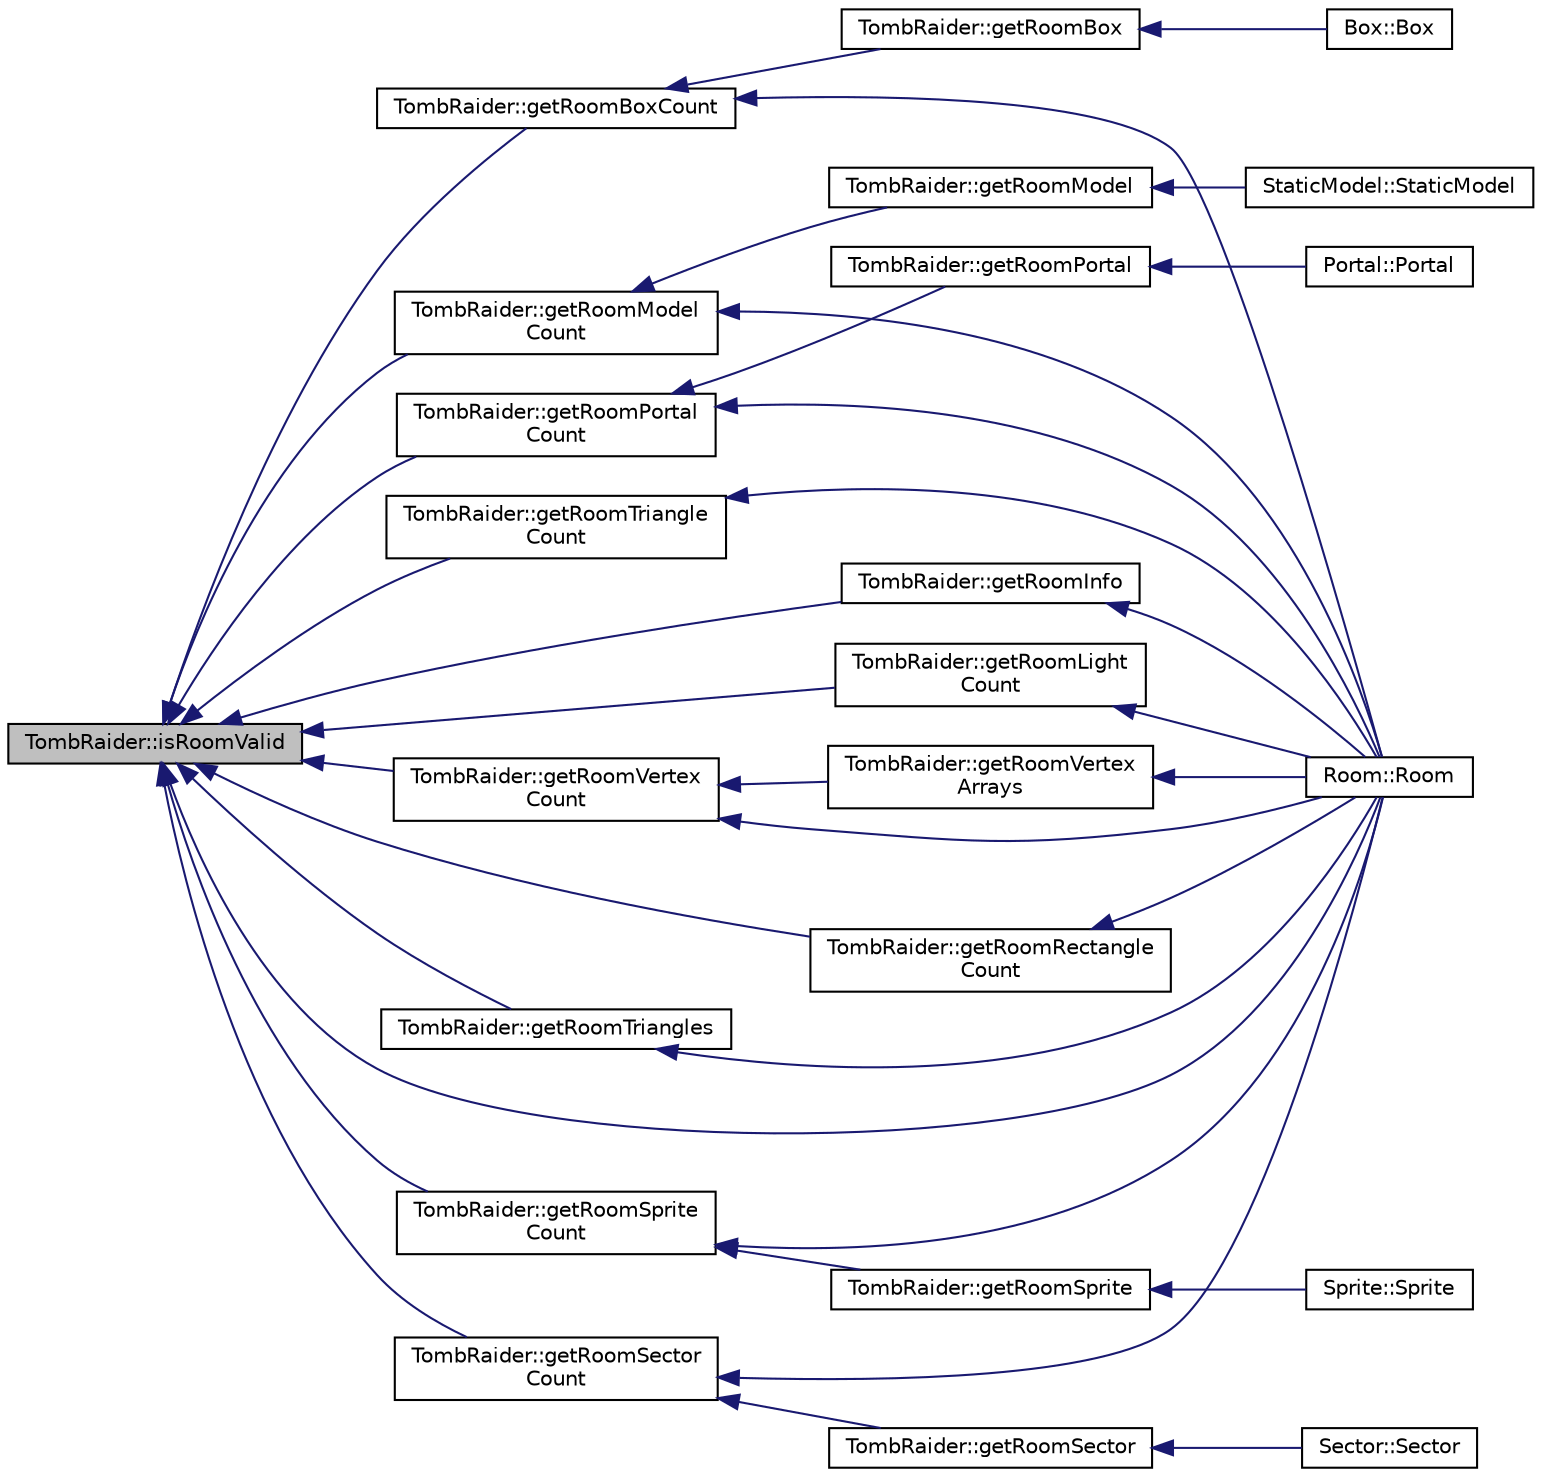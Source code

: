 digraph "TombRaider::isRoomValid"
{
 // INTERACTIVE_SVG=YES
  edge [fontname="Helvetica",fontsize="10",labelfontname="Helvetica",labelfontsize="10"];
  node [fontname="Helvetica",fontsize="10",shape=record];
  rankdir="LR";
  Node1 [label="TombRaider::isRoomValid",height=0.2,width=0.4,color="black", fillcolor="grey75", style="filled" fontcolor="black"];
  Node1 -> Node2 [dir="back",color="midnightblue",fontsize="10",style="solid",fontname="Helvetica"];
  Node2 [label="Room::Room",height=0.2,width=0.4,color="black", fillcolor="white", style="filled",URL="$class_room.html#a8a01c39d831d08c12bc38ecb3730b1c3"];
  Node1 -> Node3 [dir="back",color="midnightblue",fontsize="10",style="solid",fontname="Helvetica"];
  Node3 [label="TombRaider::getRoomBoxCount",height=0.2,width=0.4,color="black", fillcolor="white", style="filled",URL="$class_tomb_raider.html#ad05c86117419b0dc9fdae22094cea871",tooltip="Get number of collision boxes in room (unified) "];
  Node3 -> Node2 [dir="back",color="midnightblue",fontsize="10",style="solid",fontname="Helvetica"];
  Node3 -> Node4 [dir="back",color="midnightblue",fontsize="10",style="solid",fontname="Helvetica"];
  Node4 [label="TombRaider::getRoomBox",height=0.2,width=0.4,color="black", fillcolor="white", style="filled",URL="$class_tomb_raider.html#a3f8b6202cf76f33cd60d0f3ee918da2a",tooltip="Get a single collision box from room (unified) "];
  Node4 -> Node5 [dir="back",color="midnightblue",fontsize="10",style="solid",fontname="Helvetica"];
  Node5 [label="Box::Box",height=0.2,width=0.4,color="black", fillcolor="white", style="filled",URL="$class_box.html#a145b33013a86deefa64eace7712df226"];
  Node1 -> Node6 [dir="back",color="midnightblue",fontsize="10",style="solid",fontname="Helvetica"];
  Node6 [label="TombRaider::getRoomInfo",height=0.2,width=0.4,color="black", fillcolor="white", style="filled",URL="$class_tomb_raider.html#a52f26b8f9068cd857a3f99e4aaf101af"];
  Node6 -> Node2 [dir="back",color="midnightblue",fontsize="10",style="solid",fontname="Helvetica"];
  Node1 -> Node7 [dir="back",color="midnightblue",fontsize="10",style="solid",fontname="Helvetica"];
  Node7 [label="TombRaider::getRoomLight\lCount",height=0.2,width=0.4,color="black", fillcolor="white", style="filled",URL="$class_tomb_raider.html#aa7c9d4bc4c01e93e6b9eb0dd94fb7eaf",tooltip="Get number of lights in room (unified) "];
  Node7 -> Node2 [dir="back",color="midnightblue",fontsize="10",style="solid",fontname="Helvetica"];
  Node1 -> Node8 [dir="back",color="midnightblue",fontsize="10",style="solid",fontname="Helvetica"];
  Node8 [label="TombRaider::getRoomModel\lCount",height=0.2,width=0.4,color="black", fillcolor="white", style="filled",URL="$class_tomb_raider.html#a1fcdb600e74eaf3849098a10741ffb41",tooltip="Get number of room models in room (unified) "];
  Node8 -> Node2 [dir="back",color="midnightblue",fontsize="10",style="solid",fontname="Helvetica"];
  Node8 -> Node9 [dir="back",color="midnightblue",fontsize="10",style="solid",fontname="Helvetica"];
  Node9 [label="TombRaider::getRoomModel",height=0.2,width=0.4,color="black", fillcolor="white", style="filled",URL="$class_tomb_raider.html#a3f9f7930171de5cd7e3bd676e340cd4f",tooltip="Get a single model info from a room. "];
  Node9 -> Node10 [dir="back",color="midnightblue",fontsize="10",style="solid",fontname="Helvetica"];
  Node10 [label="StaticModel::StaticModel",height=0.2,width=0.4,color="black", fillcolor="white", style="filled",URL="$class_static_model.html#adbc006c5b4d1483e9d99c2a004a22d6c"];
  Node1 -> Node11 [dir="back",color="midnightblue",fontsize="10",style="solid",fontname="Helvetica"];
  Node11 [label="TombRaider::getRoomPortal\lCount",height=0.2,width=0.4,color="black", fillcolor="white", style="filled",URL="$class_tomb_raider.html#a0df2e01c1941c7993a68484f492bd8c2",tooltip="Get number of portals from room (unified) "];
  Node11 -> Node2 [dir="back",color="midnightblue",fontsize="10",style="solid",fontname="Helvetica"];
  Node11 -> Node12 [dir="back",color="midnightblue",fontsize="10",style="solid",fontname="Helvetica"];
  Node12 [label="TombRaider::getRoomPortal",height=0.2,width=0.4,color="black", fillcolor="white", style="filled",URL="$class_tomb_raider.html#a8ba5e90ecd15805910a3a1ad3c9433e8",tooltip="Get a single portal from room (unified) "];
  Node12 -> Node13 [dir="back",color="midnightblue",fontsize="10",style="solid",fontname="Helvetica"];
  Node13 [label="Portal::Portal",height=0.2,width=0.4,color="black", fillcolor="white", style="filled",URL="$class_portal.html#ab76cedb9d89eebd6ad174fc393371282"];
  Node1 -> Node14 [dir="back",color="midnightblue",fontsize="10",style="solid",fontname="Helvetica"];
  Node14 [label="TombRaider::getRoomRectangle\lCount",height=0.2,width=0.4,color="black", fillcolor="white", style="filled",URL="$class_tomb_raider.html#a29673c51fd4b4b12613b29211409ce34",tooltip="Get number of rectangles from room (unified) "];
  Node14 -> Node2 [dir="back",color="midnightblue",fontsize="10",style="solid",fontname="Helvetica"];
  Node1 -> Node15 [dir="back",color="midnightblue",fontsize="10",style="solid",fontname="Helvetica"];
  Node15 [label="TombRaider::getRoomSector\lCount",height=0.2,width=0.4,color="black", fillcolor="white", style="filled",URL="$class_tomb_raider.html#a64b8ddeac6c98fe41c369e17bfede7aa",tooltip="Get number of sectors in room (unified) "];
  Node15 -> Node2 [dir="back",color="midnightblue",fontsize="10",style="solid",fontname="Helvetica"];
  Node15 -> Node16 [dir="back",color="midnightblue",fontsize="10",style="solid",fontname="Helvetica"];
  Node16 [label="TombRaider::getRoomSector",height=0.2,width=0.4,color="black", fillcolor="white", style="filled",URL="$class_tomb_raider.html#a35c82529add484c75beb236e1bcfa375",tooltip="Get a single sector from room (unified) "];
  Node16 -> Node17 [dir="back",color="midnightblue",fontsize="10",style="solid",fontname="Helvetica"];
  Node17 [label="Sector::Sector",height=0.2,width=0.4,color="black", fillcolor="white", style="filled",URL="$class_sector.html#ad9530d4dd3850ff6e5d86d8025e1a316"];
  Node1 -> Node18 [dir="back",color="midnightblue",fontsize="10",style="solid",fontname="Helvetica"];
  Node18 [label="TombRaider::getRoomSprite\lCount",height=0.2,width=0.4,color="black", fillcolor="white", style="filled",URL="$class_tomb_raider.html#ae5ad936b8d22f22ec7acd23b4a58d16c",tooltip="Get number of sprites in room (unified) "];
  Node18 -> Node2 [dir="back",color="midnightblue",fontsize="10",style="solid",fontname="Helvetica"];
  Node18 -> Node19 [dir="back",color="midnightblue",fontsize="10",style="solid",fontname="Helvetica"];
  Node19 [label="TombRaider::getRoomSprite",height=0.2,width=0.4,color="black", fillcolor="white", style="filled",URL="$class_tomb_raider.html#a13ab4976565446a7b0d58d0e191fa586"];
  Node19 -> Node20 [dir="back",color="midnightblue",fontsize="10",style="solid",fontname="Helvetica"];
  Node20 [label="Sprite::Sprite",height=0.2,width=0.4,color="black", fillcolor="white", style="filled",URL="$class_sprite.html#af55108be5a902645d768e8f3460ed66e"];
  Node1 -> Node21 [dir="back",color="midnightblue",fontsize="10",style="solid",fontname="Helvetica"];
  Node21 [label="TombRaider::getRoomTriangles",height=0.2,width=0.4,color="black", fillcolor="white", style="filled",URL="$class_tomb_raider.html#a14dec28444fb9917c7f4c86a30942f59",tooltip="Gets triangle data with texCoords for non-matching vertex/uv for each vertex in TombRaider room..."];
  Node21 -> Node2 [dir="back",color="midnightblue",fontsize="10",style="solid",fontname="Helvetica"];
  Node1 -> Node22 [dir="back",color="midnightblue",fontsize="10",style="solid",fontname="Helvetica"];
  Node22 [label="TombRaider::getRoomTriangle\lCount",height=0.2,width=0.4,color="black", fillcolor="white", style="filled",URL="$class_tomb_raider.html#a3f42a1cd4fae53a96b7ee1793d3f124c",tooltip="Get number of triangles from room (unified) "];
  Node22 -> Node2 [dir="back",color="midnightblue",fontsize="10",style="solid",fontname="Helvetica"];
  Node1 -> Node23 [dir="back",color="midnightblue",fontsize="10",style="solid",fontname="Helvetica"];
  Node23 [label="TombRaider::getRoomVertex\lCount",height=0.2,width=0.4,color="black", fillcolor="white", style="filled",URL="$class_tomb_raider.html#aa8603f50e25dda023300c949914342c7",tooltip="Get number of lights in room (unified) "];
  Node23 -> Node2 [dir="back",color="midnightblue",fontsize="10",style="solid",fontname="Helvetica"];
  Node23 -> Node24 [dir="back",color="midnightblue",fontsize="10",style="solid",fontname="Helvetica"];
  Node24 [label="TombRaider::getRoomVertex\lArrays",height=0.2,width=0.4,color="black", fillcolor="white", style="filled",URL="$class_tomb_raider.html#a5fee3a1b6ee31df4df91ca38b59cc8b7",tooltip="Get allocated vertex and color arrays and their element counts (unified) "];
  Node24 -> Node2 [dir="back",color="midnightblue",fontsize="10",style="solid",fontname="Helvetica"];
}
